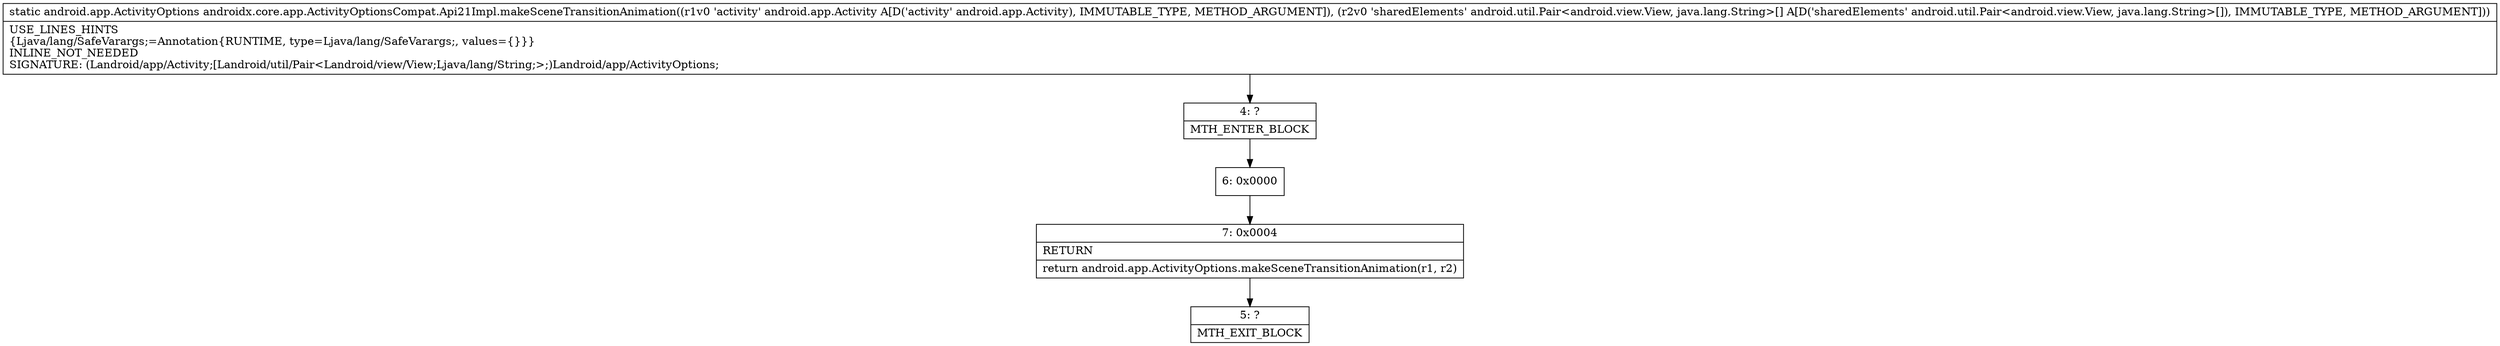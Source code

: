 digraph "CFG forandroidx.core.app.ActivityOptionsCompat.Api21Impl.makeSceneTransitionAnimation(Landroid\/app\/Activity;[Landroid\/util\/Pair;)Landroid\/app\/ActivityOptions;" {
Node_4 [shape=record,label="{4\:\ ?|MTH_ENTER_BLOCK\l}"];
Node_6 [shape=record,label="{6\:\ 0x0000}"];
Node_7 [shape=record,label="{7\:\ 0x0004|RETURN\l|return android.app.ActivityOptions.makeSceneTransitionAnimation(r1, r2)\l}"];
Node_5 [shape=record,label="{5\:\ ?|MTH_EXIT_BLOCK\l}"];
MethodNode[shape=record,label="{static android.app.ActivityOptions androidx.core.app.ActivityOptionsCompat.Api21Impl.makeSceneTransitionAnimation((r1v0 'activity' android.app.Activity A[D('activity' android.app.Activity), IMMUTABLE_TYPE, METHOD_ARGUMENT]), (r2v0 'sharedElements' android.util.Pair\<android.view.View, java.lang.String\>[] A[D('sharedElements' android.util.Pair\<android.view.View, java.lang.String\>[]), IMMUTABLE_TYPE, METHOD_ARGUMENT]))  | USE_LINES_HINTS\l\{Ljava\/lang\/SafeVarargs;=Annotation\{RUNTIME, type=Ljava\/lang\/SafeVarargs;, values=\{\}\}\}\lINLINE_NOT_NEEDED\lSIGNATURE: (Landroid\/app\/Activity;[Landroid\/util\/Pair\<Landroid\/view\/View;Ljava\/lang\/String;\>;)Landroid\/app\/ActivityOptions;\l}"];
MethodNode -> Node_4;Node_4 -> Node_6;
Node_6 -> Node_7;
Node_7 -> Node_5;
}

